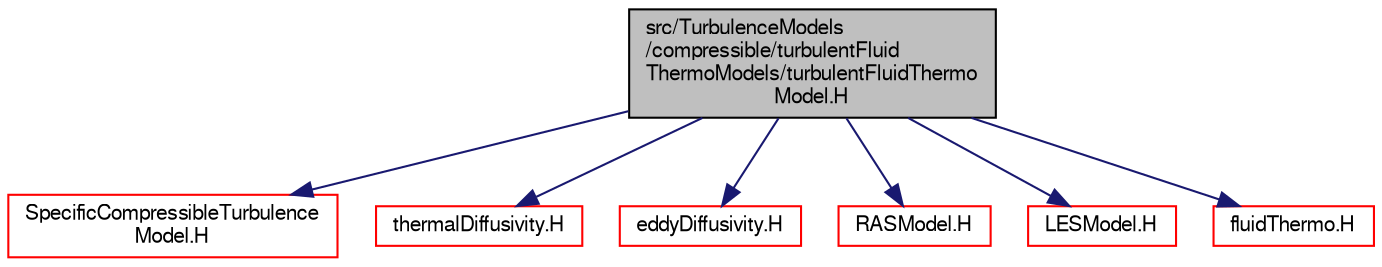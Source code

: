 digraph "src/TurbulenceModels/compressible/turbulentFluidThermoModels/turbulentFluidThermoModel.H"
{
  bgcolor="transparent";
  edge [fontname="FreeSans",fontsize="10",labelfontname="FreeSans",labelfontsize="10"];
  node [fontname="FreeSans",fontsize="10",shape=record];
  Node1 [label="src/TurbulenceModels\l/compressible/turbulentFluid\lThermoModels/turbulentFluidThermo\lModel.H",height=0.2,width=0.4,color="black", fillcolor="grey75", style="filled" fontcolor="black"];
  Node1 -> Node2 [color="midnightblue",fontsize="10",style="solid",fontname="FreeSans"];
  Node2 [label="SpecificCompressibleTurbulence\lModel.H",height=0.2,width=0.4,color="red",URL="$a10019.html"];
  Node1 -> Node3 [color="midnightblue",fontsize="10",style="solid",fontname="FreeSans"];
  Node3 [label="thermalDiffusivity.H",height=0.2,width=0.4,color="red",URL="$a10021.html"];
  Node1 -> Node4 [color="midnightblue",fontsize="10",style="solid",fontname="FreeSans"];
  Node4 [label="eddyDiffusivity.H",height=0.2,width=0.4,color="red",URL="$a10015.html"];
  Node1 -> Node5 [color="midnightblue",fontsize="10",style="solid",fontname="FreeSans"];
  Node5 [label="RASModel.H",height=0.2,width=0.4,color="red",URL="$a10213.html"];
  Node1 -> Node6 [color="midnightblue",fontsize="10",style="solid",fontname="FreeSans"];
  Node6 [label="LESModel.H",height=0.2,width=0.4,color="red",URL="$a10171.html"];
  Node1 -> Node7 [color="midnightblue",fontsize="10",style="solid",fontname="FreeSans"];
  Node7 [label="fluidThermo.H",height=0.2,width=0.4,color="red",URL="$a09461.html"];
}
